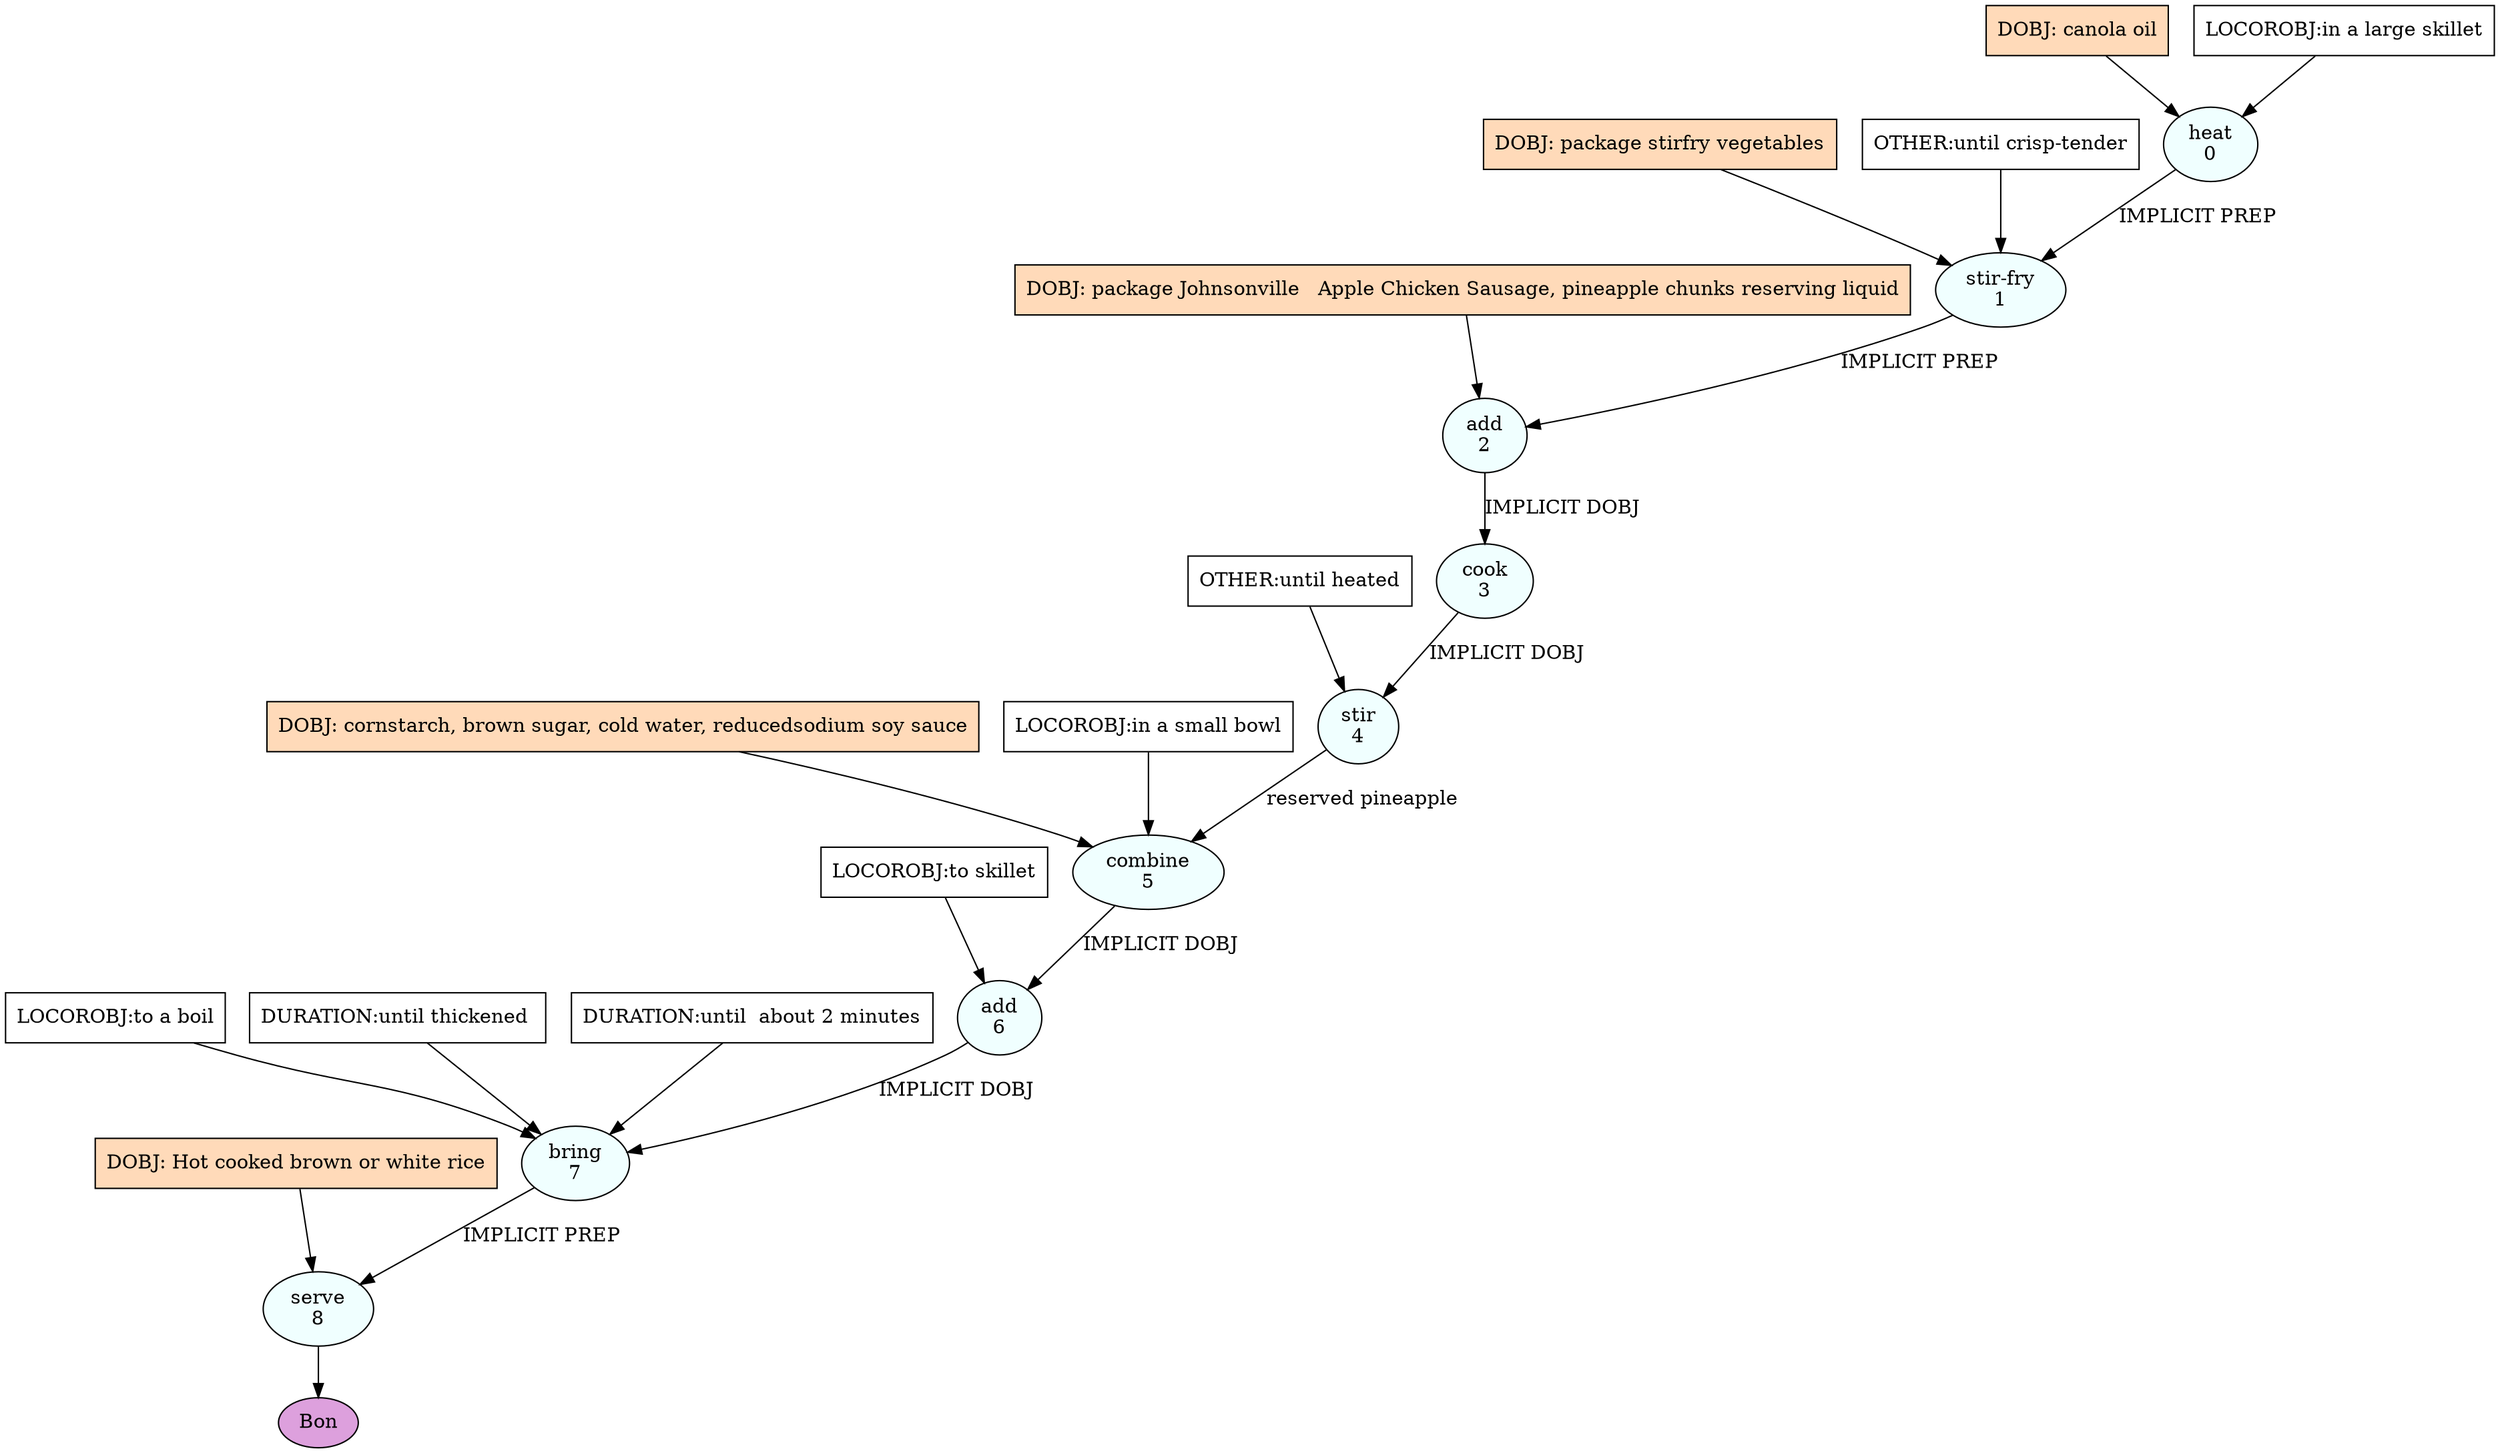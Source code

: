 digraph recipe {
E0[label="heat
0", shape=oval, style=filled, fillcolor=azure]
E1[label="stir-fry
1", shape=oval, style=filled, fillcolor=azure]
E2[label="add
2", shape=oval, style=filled, fillcolor=azure]
E3[label="cook
3", shape=oval, style=filled, fillcolor=azure]
E4[label="stir
4", shape=oval, style=filled, fillcolor=azure]
E5[label="combine
5", shape=oval, style=filled, fillcolor=azure]
E6[label="add
6", shape=oval, style=filled, fillcolor=azure]
E7[label="bring
7", shape=oval, style=filled, fillcolor=azure]
E8[label="serve
8", shape=oval, style=filled, fillcolor=azure]
D0[label="DOBJ: canola oil", shape=box, style=filled, fillcolor=peachpuff]
D0 -> E0
P0_0[label="LOCOROBJ:in a large skillet", shape=box, style=filled, fillcolor=white]
P0_0 -> E0
D1_ing[label="DOBJ: package stirfry vegetables", shape=box, style=filled, fillcolor=peachpuff]
D1_ing -> E1
E0 -> E1 [label="IMPLICIT PREP"]
P1_1_0[label="OTHER:until crisp-tender", shape=box, style=filled, fillcolor=white]
P1_1_0 -> E1
D2_ing[label="DOBJ: package Johnsonville   Apple Chicken Sausage, pineapple chunks reserving liquid", shape=box, style=filled, fillcolor=peachpuff]
D2_ing -> E2
E1 -> E2 [label="IMPLICIT PREP"]
E2 -> E3 [label="IMPLICIT DOBJ"]
E3 -> E4 [label="IMPLICIT DOBJ"]
P4_0_0[label="OTHER:until heated", shape=box, style=filled, fillcolor=white]
P4_0_0 -> E4
D5_ing[label="DOBJ: cornstarch, brown sugar, cold water, reducedsodium soy sauce", shape=box, style=filled, fillcolor=peachpuff]
D5_ing -> E5
E4 -> E5 [label="reserved pineapple"]
P5_0_0[label="LOCOROBJ:in a small bowl", shape=box, style=filled, fillcolor=white]
P5_0_0 -> E5
E5 -> E6 [label="IMPLICIT DOBJ"]
P6_0_0[label="LOCOROBJ:to skillet", shape=box, style=filled, fillcolor=white]
P6_0_0 -> E6
E6 -> E7 [label="IMPLICIT DOBJ"]
P7_0_0[label="LOCOROBJ:to a boil", shape=box, style=filled, fillcolor=white]
P7_0_0 -> E7
P7_1_0[label="DURATION:until thickened ", shape=box, style=filled, fillcolor=white]
P7_1_0 -> E7
P7_1_1[label="DURATION:until  about 2 minutes", shape=box, style=filled, fillcolor=white]
P7_1_1 -> E7
D8_ing[label="DOBJ: Hot cooked brown or white rice", shape=box, style=filled, fillcolor=peachpuff]
D8_ing -> E8
E7 -> E8 [label="IMPLICIT PREP"]
EOR[label="Bon", shape=oval, style=filled, fillcolor=plum]
E8 -> EOR
}
